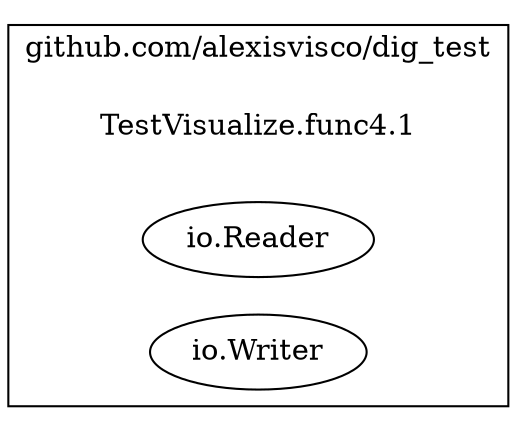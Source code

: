 digraph {
	rankdir=RL;
	graph [compound=true];
	
		subgraph cluster_0 {
			label = "github.com/alexisvisco/dig_test";
			constructor_0 [shape=plaintext label="TestVisualize.func4.1"];
			
			"io.Reader" [label=<io.Reader>];
			"io.Writer" [label=<io.Writer>];
			
		}
		
		
	
}
